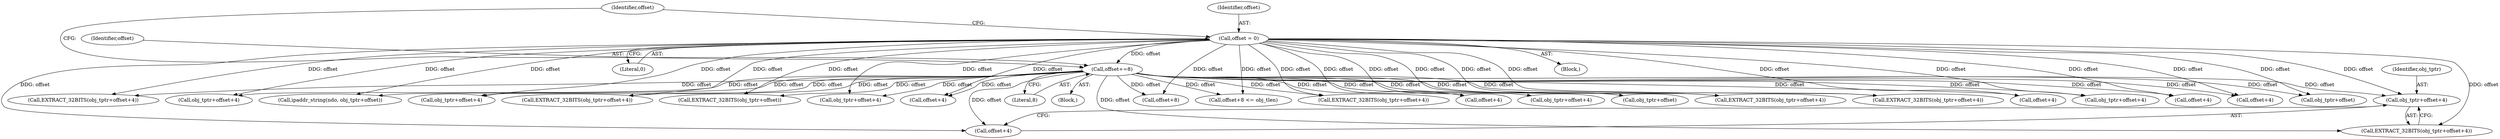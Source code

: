 digraph "0_tcpdump_d97e94223720684c6aa740ff219e0d19426c2220@pointer" {
"1001189" [label="(Call,obj_tptr+offset+4)"];
"1001145" [label="(Call,offset = 0)"];
"1001249" [label="(Call,offset+=8)"];
"1001235" [label="(Call,obj_tptr+offset+4)"];
"1001237" [label="(Call,offset+4)"];
"1001191" [label="(Call,offset+4)"];
"1001250" [label="(Identifier,offset)"];
"1001216" [label="(Call,EXTRACT_32BITS(obj_tptr+offset+4))"];
"1001147" [label="(Literal,0)"];
"1001179" [label="(Call,obj_tptr+offset+4)"];
"1001166" [label="(Call,EXTRACT_32BITS(obj_tptr+offset))"];
"1001163" [label="(Call,obj_tptr+offset)"];
"1001189" [label="(Call,obj_tptr+offset+4)"];
"1001190" [label="(Identifier,obj_tptr)"];
"1001243" [label="(Call,obj_tptr+offset+4)"];
"1001151" [label="(Identifier,offset)"];
"1001242" [label="(Call,EXTRACT_32BITS(obj_tptr+offset+4))"];
"1001167" [label="(Call,obj_tptr+offset)"];
"1001219" [label="(Call,offset+4)"];
"1001146" [label="(Identifier,offset)"];
"1001150" [label="(Call,offset+8)"];
"1001217" [label="(Call,obj_tptr+offset+4)"];
"1001251" [label="(Literal,8)"];
"1001145" [label="(Call,offset = 0)"];
"1001234" [label="(Call,EXTRACT_32BITS(obj_tptr+offset+4))"];
"1001161" [label="(Call,ipaddr_string(ndo, obj_tptr+offset))"];
"1001178" [label="(Call,EXTRACT_32BITS(obj_tptr+offset+4))"];
"1001154" [label="(Block,)"];
"1001249" [label="(Call,offset+=8)"];
"1001181" [label="(Call,offset+4)"];
"1001205" [label="(Call,obj_tptr+offset+4)"];
"1001207" [label="(Call,offset+4)"];
"1001143" [label="(Block,)"];
"1001188" [label="(Call,EXTRACT_32BITS(obj_tptr+offset+4))"];
"1001149" [label="(Call,offset+8 <= obj_tlen)"];
"1001204" [label="(Call,EXTRACT_32BITS(obj_tptr+offset+4))"];
"1001245" [label="(Call,offset+4)"];
"1001189" -> "1001188"  [label="AST: "];
"1001189" -> "1001191"  [label="CFG: "];
"1001190" -> "1001189"  [label="AST: "];
"1001191" -> "1001189"  [label="AST: "];
"1001188" -> "1001189"  [label="CFG: "];
"1001145" -> "1001189"  [label="DDG: offset"];
"1001249" -> "1001189"  [label="DDG: offset"];
"1001145" -> "1001143"  [label="AST: "];
"1001145" -> "1001147"  [label="CFG: "];
"1001146" -> "1001145"  [label="AST: "];
"1001147" -> "1001145"  [label="AST: "];
"1001151" -> "1001145"  [label="CFG: "];
"1001145" -> "1001149"  [label="DDG: offset"];
"1001145" -> "1001150"  [label="DDG: offset"];
"1001145" -> "1001161"  [label="DDG: offset"];
"1001145" -> "1001163"  [label="DDG: offset"];
"1001145" -> "1001166"  [label="DDG: offset"];
"1001145" -> "1001167"  [label="DDG: offset"];
"1001145" -> "1001178"  [label="DDG: offset"];
"1001145" -> "1001179"  [label="DDG: offset"];
"1001145" -> "1001181"  [label="DDG: offset"];
"1001145" -> "1001188"  [label="DDG: offset"];
"1001145" -> "1001191"  [label="DDG: offset"];
"1001145" -> "1001204"  [label="DDG: offset"];
"1001145" -> "1001205"  [label="DDG: offset"];
"1001145" -> "1001207"  [label="DDG: offset"];
"1001145" -> "1001216"  [label="DDG: offset"];
"1001145" -> "1001217"  [label="DDG: offset"];
"1001145" -> "1001219"  [label="DDG: offset"];
"1001145" -> "1001234"  [label="DDG: offset"];
"1001145" -> "1001235"  [label="DDG: offset"];
"1001145" -> "1001237"  [label="DDG: offset"];
"1001145" -> "1001242"  [label="DDG: offset"];
"1001145" -> "1001243"  [label="DDG: offset"];
"1001145" -> "1001245"  [label="DDG: offset"];
"1001145" -> "1001249"  [label="DDG: offset"];
"1001249" -> "1001154"  [label="AST: "];
"1001249" -> "1001251"  [label="CFG: "];
"1001250" -> "1001249"  [label="AST: "];
"1001251" -> "1001249"  [label="AST: "];
"1001151" -> "1001249"  [label="CFG: "];
"1001249" -> "1001149"  [label="DDG: offset"];
"1001249" -> "1001150"  [label="DDG: offset"];
"1001249" -> "1001161"  [label="DDG: offset"];
"1001249" -> "1001163"  [label="DDG: offset"];
"1001249" -> "1001166"  [label="DDG: offset"];
"1001249" -> "1001167"  [label="DDG: offset"];
"1001249" -> "1001178"  [label="DDG: offset"];
"1001249" -> "1001179"  [label="DDG: offset"];
"1001249" -> "1001181"  [label="DDG: offset"];
"1001249" -> "1001188"  [label="DDG: offset"];
"1001249" -> "1001191"  [label="DDG: offset"];
"1001249" -> "1001204"  [label="DDG: offset"];
"1001249" -> "1001205"  [label="DDG: offset"];
"1001249" -> "1001207"  [label="DDG: offset"];
"1001249" -> "1001216"  [label="DDG: offset"];
"1001249" -> "1001217"  [label="DDG: offset"];
"1001249" -> "1001219"  [label="DDG: offset"];
"1001249" -> "1001234"  [label="DDG: offset"];
"1001249" -> "1001235"  [label="DDG: offset"];
"1001249" -> "1001237"  [label="DDG: offset"];
"1001249" -> "1001242"  [label="DDG: offset"];
"1001249" -> "1001243"  [label="DDG: offset"];
"1001249" -> "1001245"  [label="DDG: offset"];
}

